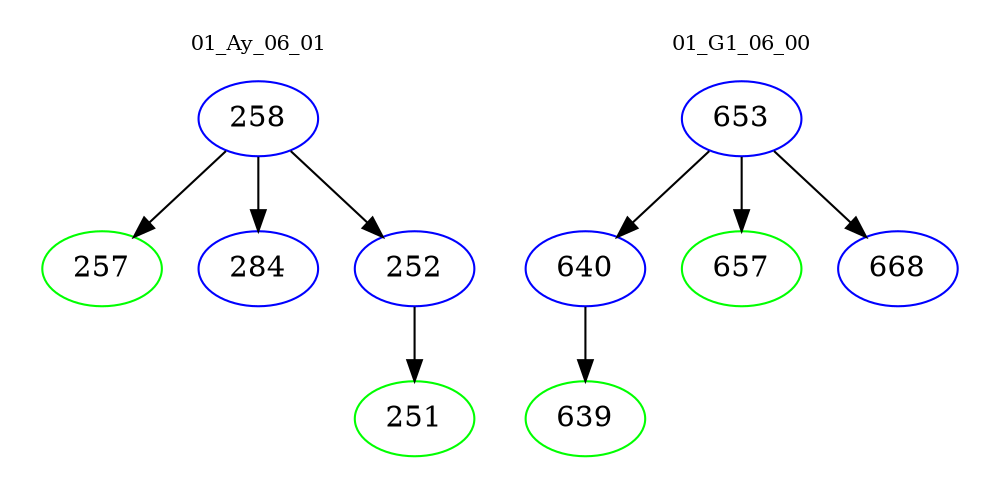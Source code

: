 digraph{
subgraph cluster_0 {
color = white
label = "01_Ay_06_01";
fontsize=10;
T0_258 [label="258", color="blue"]
T0_258 -> T0_257 [color="black"]
T0_257 [label="257", color="green"]
T0_258 -> T0_284 [color="black"]
T0_284 [label="284", color="blue"]
T0_258 -> T0_252 [color="black"]
T0_252 [label="252", color="blue"]
T0_252 -> T0_251 [color="black"]
T0_251 [label="251", color="green"]
}
subgraph cluster_1 {
color = white
label = "01_G1_06_00";
fontsize=10;
T1_653 [label="653", color="blue"]
T1_653 -> T1_640 [color="black"]
T1_640 [label="640", color="blue"]
T1_640 -> T1_639 [color="black"]
T1_639 [label="639", color="green"]
T1_653 -> T1_657 [color="black"]
T1_657 [label="657", color="green"]
T1_653 -> T1_668 [color="black"]
T1_668 [label="668", color="blue"]
}
}
